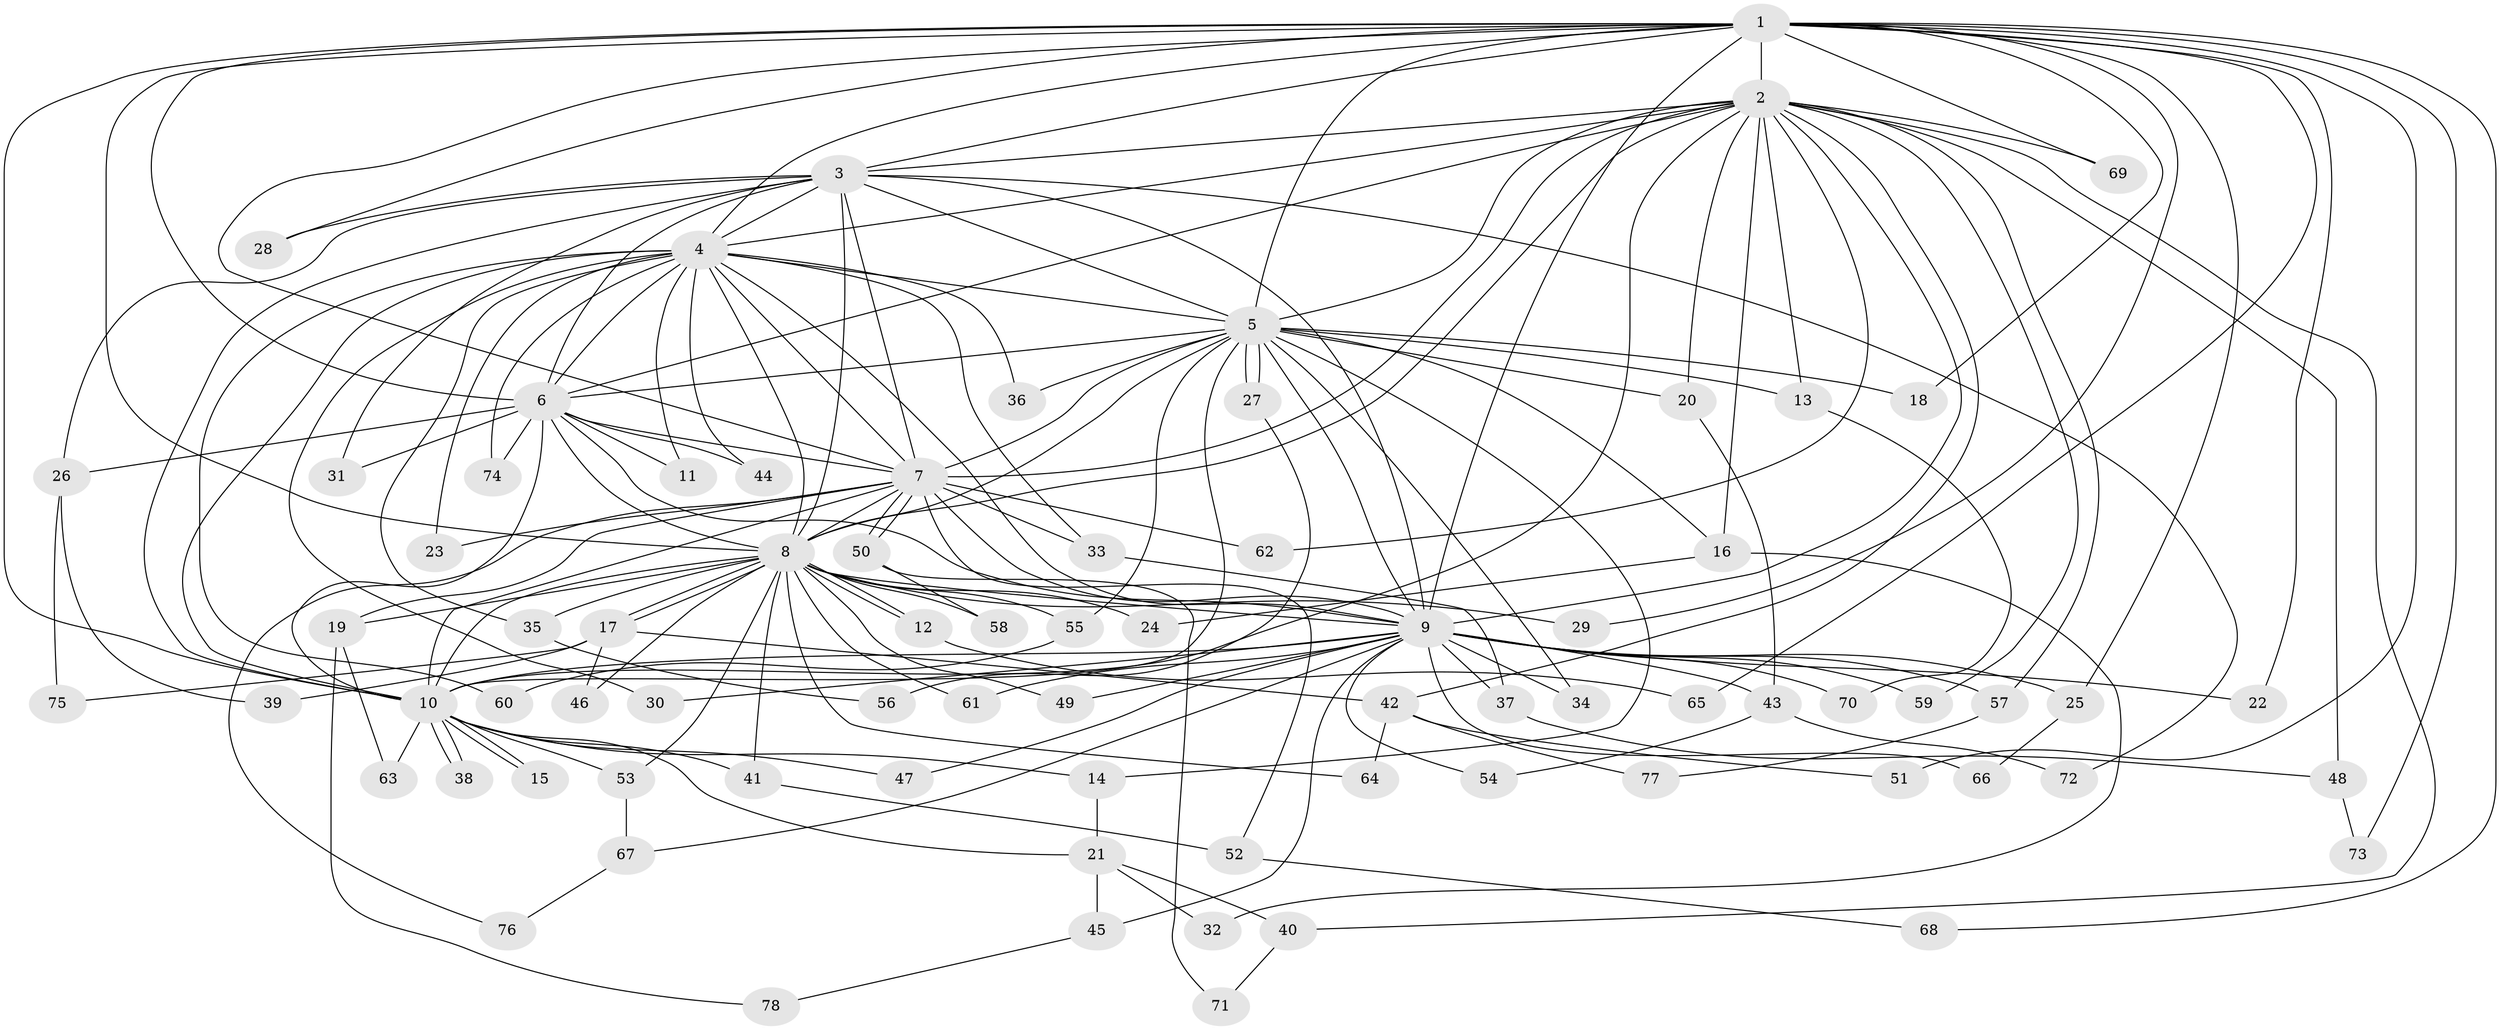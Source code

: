 // coarse degree distribution, {19: 0.018518518518518517, 10: 0.018518518518518517, 32: 0.018518518518518517, 2: 0.5370370370370371, 3: 0.18518518518518517, 1: 0.16666666666666666, 16: 0.018518518518518517, 5: 0.037037037037037035}
// Generated by graph-tools (version 1.1) at 2025/47/03/04/25 21:47:20]
// undirected, 78 vertices, 181 edges
graph export_dot {
graph [start="1"]
  node [color=gray90,style=filled];
  1;
  2;
  3;
  4;
  5;
  6;
  7;
  8;
  9;
  10;
  11;
  12;
  13;
  14;
  15;
  16;
  17;
  18;
  19;
  20;
  21;
  22;
  23;
  24;
  25;
  26;
  27;
  28;
  29;
  30;
  31;
  32;
  33;
  34;
  35;
  36;
  37;
  38;
  39;
  40;
  41;
  42;
  43;
  44;
  45;
  46;
  47;
  48;
  49;
  50;
  51;
  52;
  53;
  54;
  55;
  56;
  57;
  58;
  59;
  60;
  61;
  62;
  63;
  64;
  65;
  66;
  67;
  68;
  69;
  70;
  71;
  72;
  73;
  74;
  75;
  76;
  77;
  78;
  1 -- 2;
  1 -- 3;
  1 -- 4;
  1 -- 5;
  1 -- 6;
  1 -- 7;
  1 -- 8;
  1 -- 9;
  1 -- 10;
  1 -- 18;
  1 -- 22;
  1 -- 25;
  1 -- 28;
  1 -- 29;
  1 -- 51;
  1 -- 65;
  1 -- 68;
  1 -- 69;
  1 -- 73;
  2 -- 3;
  2 -- 4;
  2 -- 5;
  2 -- 6;
  2 -- 7;
  2 -- 8;
  2 -- 9;
  2 -- 10;
  2 -- 13;
  2 -- 16;
  2 -- 20;
  2 -- 40;
  2 -- 42;
  2 -- 48;
  2 -- 57;
  2 -- 59;
  2 -- 62;
  2 -- 69;
  3 -- 4;
  3 -- 5;
  3 -- 6;
  3 -- 7;
  3 -- 8;
  3 -- 9;
  3 -- 10;
  3 -- 26;
  3 -- 28;
  3 -- 31;
  3 -- 72;
  4 -- 5;
  4 -- 6;
  4 -- 7;
  4 -- 8;
  4 -- 9;
  4 -- 10;
  4 -- 11;
  4 -- 23;
  4 -- 30;
  4 -- 33;
  4 -- 35;
  4 -- 36;
  4 -- 44;
  4 -- 60;
  4 -- 74;
  5 -- 6;
  5 -- 7;
  5 -- 8;
  5 -- 9;
  5 -- 10;
  5 -- 13;
  5 -- 14;
  5 -- 16;
  5 -- 18;
  5 -- 20;
  5 -- 27;
  5 -- 27;
  5 -- 34;
  5 -- 36;
  5 -- 55;
  6 -- 7;
  6 -- 8;
  6 -- 9;
  6 -- 10;
  6 -- 11;
  6 -- 26;
  6 -- 31;
  6 -- 44;
  6 -- 74;
  7 -- 8;
  7 -- 9;
  7 -- 10;
  7 -- 19;
  7 -- 23;
  7 -- 33;
  7 -- 50;
  7 -- 50;
  7 -- 52;
  7 -- 62;
  7 -- 76;
  8 -- 9;
  8 -- 10;
  8 -- 12;
  8 -- 12;
  8 -- 17;
  8 -- 17;
  8 -- 19;
  8 -- 24;
  8 -- 29;
  8 -- 35;
  8 -- 41;
  8 -- 46;
  8 -- 49;
  8 -- 53;
  8 -- 55;
  8 -- 58;
  8 -- 61;
  8 -- 64;
  9 -- 10;
  9 -- 22;
  9 -- 25;
  9 -- 30;
  9 -- 34;
  9 -- 37;
  9 -- 43;
  9 -- 45;
  9 -- 47;
  9 -- 49;
  9 -- 54;
  9 -- 57;
  9 -- 59;
  9 -- 61;
  9 -- 66;
  9 -- 67;
  9 -- 70;
  10 -- 14;
  10 -- 15;
  10 -- 15;
  10 -- 21;
  10 -- 38;
  10 -- 38;
  10 -- 41;
  10 -- 47;
  10 -- 53;
  10 -- 63;
  12 -- 65;
  13 -- 70;
  14 -- 21;
  16 -- 24;
  16 -- 32;
  17 -- 39;
  17 -- 42;
  17 -- 46;
  17 -- 75;
  19 -- 63;
  19 -- 78;
  20 -- 43;
  21 -- 32;
  21 -- 40;
  21 -- 45;
  25 -- 66;
  26 -- 39;
  26 -- 75;
  27 -- 56;
  33 -- 37;
  35 -- 56;
  37 -- 48;
  40 -- 71;
  41 -- 52;
  42 -- 51;
  42 -- 64;
  42 -- 77;
  43 -- 54;
  43 -- 72;
  45 -- 78;
  48 -- 73;
  50 -- 58;
  50 -- 71;
  52 -- 68;
  53 -- 67;
  55 -- 60;
  57 -- 77;
  67 -- 76;
}
